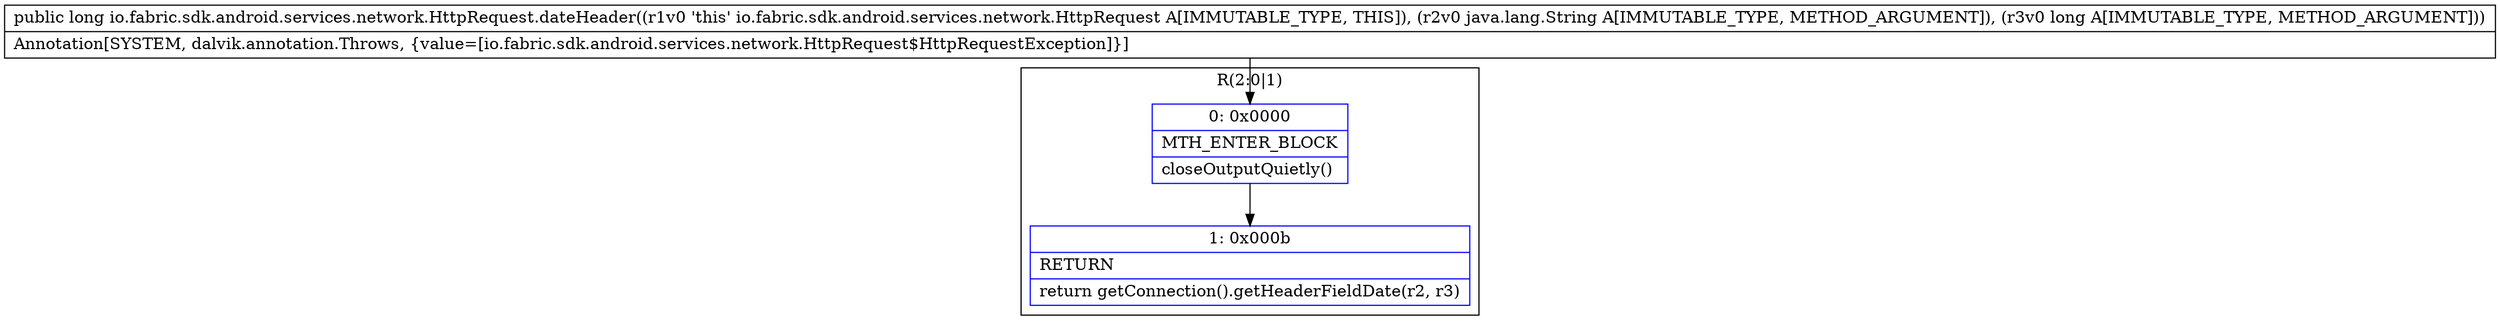digraph "CFG forio.fabric.sdk.android.services.network.HttpRequest.dateHeader(Ljava\/lang\/String;J)J" {
subgraph cluster_Region_1678786003 {
label = "R(2:0|1)";
node [shape=record,color=blue];
Node_0 [shape=record,label="{0\:\ 0x0000|MTH_ENTER_BLOCK\l|closeOutputQuietly()\l}"];
Node_1 [shape=record,label="{1\:\ 0x000b|RETURN\l|return getConnection().getHeaderFieldDate(r2, r3)\l}"];
}
MethodNode[shape=record,label="{public long io.fabric.sdk.android.services.network.HttpRequest.dateHeader((r1v0 'this' io.fabric.sdk.android.services.network.HttpRequest A[IMMUTABLE_TYPE, THIS]), (r2v0 java.lang.String A[IMMUTABLE_TYPE, METHOD_ARGUMENT]), (r3v0 long A[IMMUTABLE_TYPE, METHOD_ARGUMENT]))  | Annotation[SYSTEM, dalvik.annotation.Throws, \{value=[io.fabric.sdk.android.services.network.HttpRequest$HttpRequestException]\}]\l}"];
MethodNode -> Node_0;
Node_0 -> Node_1;
}


